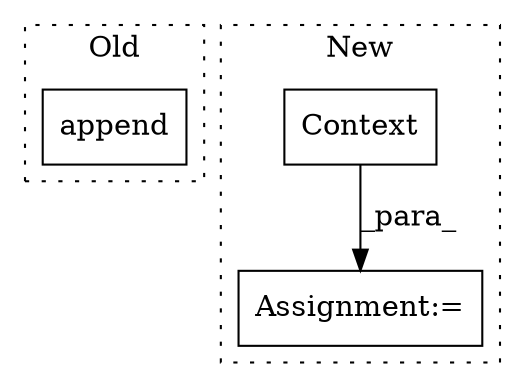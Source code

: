 digraph G {
subgraph cluster0 {
1 [label="append" a="32" s="5749,5766" l="7,1" shape="box"];
label = "Old";
style="dotted";
}
subgraph cluster1 {
2 [label="Context" a="32" s="14001,14084" l="8,1" shape="box"];
3 [label="Assignment:=" a="7" s="14000" l="1" shape="box"];
label = "New";
style="dotted";
}
2 -> 3 [label="_para_"];
}
